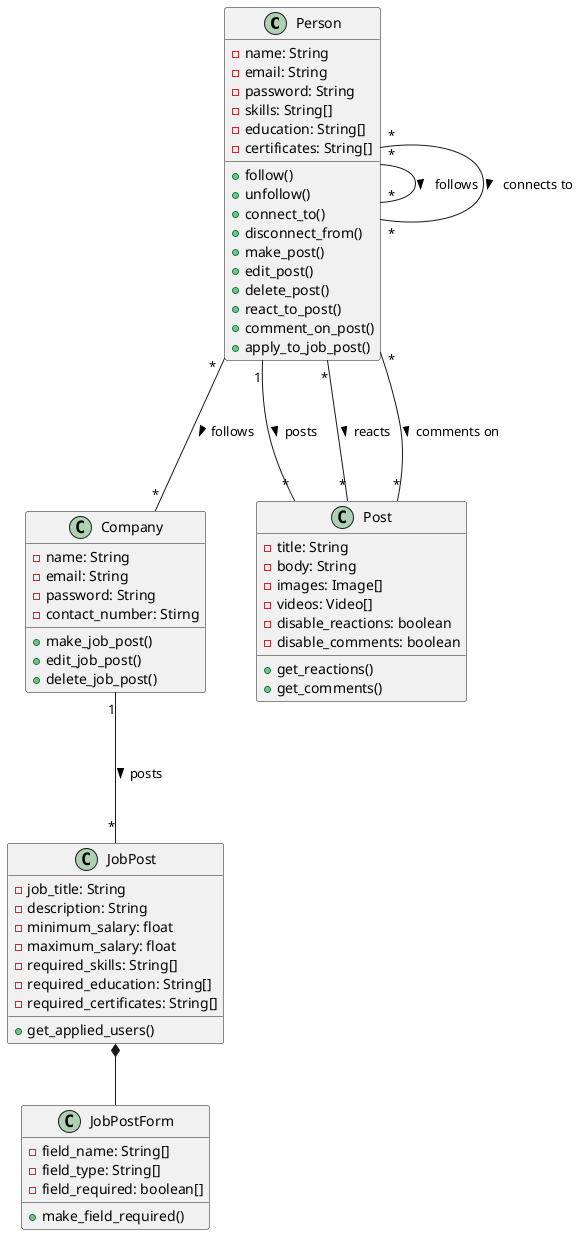 @startuml

class Person {
    -name: String
    -email: String
    -password: String
    -skills: String[]
    -education: String[]
    -certificates: String[]

    +follow()
    +unfollow()
    +connect_to()
    +disconnect_from()
    +make_post()
    +edit_post()
    +delete_post()
    +react_to_post()
    +comment_on_post()
    +apply_to_job_post()
}

class Company {
    -name: String
    -email: String
    -password: String
    -contact_number: Stirng
   
    +make_job_post()
    +edit_job_post()
    +delete_job_post() 
}

class Post {
    -title: String
    -body: String
    -images: Image[]
    -videos: Video[]
    -disable_reactions: boolean
    -disable_comments: boolean
    
    +get_reactions()
    +get_comments()
}

class JobPost {
    -job_title: String
    -description: String
    -minimum_salary: float
    -maximum_salary: float
    -required_skills: String[]
    -required_education: String[]
    -required_certificates: String[]

    +get_applied_users()
}

class JobPostForm {
    -field_name: String[]
    -field_type: String[]
    -field_required: boolean[]

    +make_field_required()
}

Person "*" --- "*" Person: follows >
Person "*" --- "*" Person: connects to >
Person "*" --- "*" Company: follows >
Person "1" --- "*" Post: posts >
Person "*" --- "*" Post: reacts >
Person "*" --- "*" Post: comments on >
Company "1" --- "*" JobPost: posts >
JobPost *-- JobPostForm

@enduml
